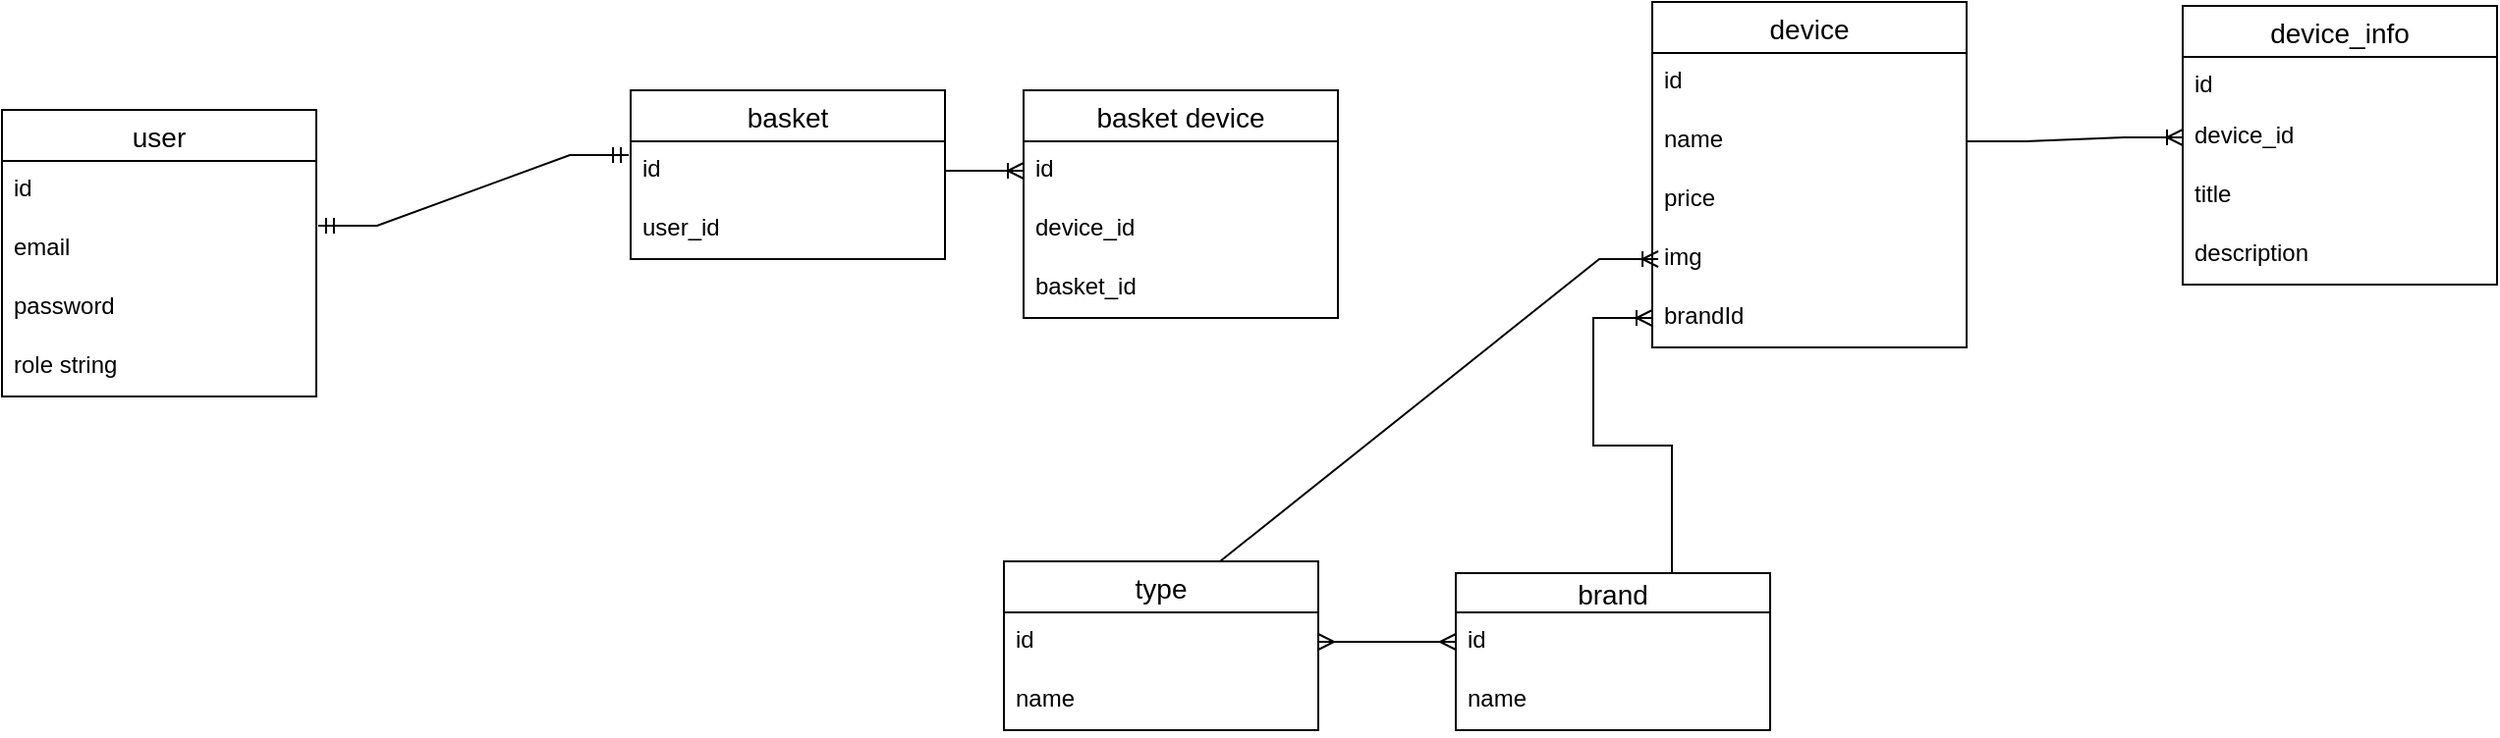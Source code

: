 <mxfile version="20.8.14" type="github"><diagram name="Страница 1" id="aOyyguFJ6A2MnZ_pFVUM"><mxGraphModel dx="1912" dy="1032" grid="1" gridSize="10" guides="1" tooltips="1" connect="1" arrows="1" fold="1" page="1" pageScale="1" pageWidth="827" pageHeight="1169" math="0" shadow="0"><root><mxCell id="0"/><mxCell id="1" parent="0"/><mxCell id="QoPSsYuvIxD5Hvz1H-uT-57" value="user" style="swimlane;fontStyle=0;childLayout=stackLayout;horizontal=1;startSize=26;horizontalStack=0;resizeParent=1;resizeParentMax=0;resizeLast=0;collapsible=1;marginBottom=0;align=center;fontSize=14;" vertex="1" parent="1"><mxGeometry x="120" y="200" width="160" height="146" as="geometry"/></mxCell><mxCell id="QoPSsYuvIxD5Hvz1H-uT-58" value="id" style="text;strokeColor=none;fillColor=none;spacingLeft=4;spacingRight=4;overflow=hidden;rotatable=0;points=[[0,0.5],[1,0.5]];portConstraint=eastwest;fontSize=12;" vertex="1" parent="QoPSsYuvIxD5Hvz1H-uT-57"><mxGeometry y="26" width="160" height="30" as="geometry"/></mxCell><mxCell id="QoPSsYuvIxD5Hvz1H-uT-59" value="email" style="text;strokeColor=none;fillColor=none;spacingLeft=4;spacingRight=4;overflow=hidden;rotatable=0;points=[[0,0.5],[1,0.5]];portConstraint=eastwest;fontSize=12;" vertex="1" parent="QoPSsYuvIxD5Hvz1H-uT-57"><mxGeometry y="56" width="160" height="30" as="geometry"/></mxCell><mxCell id="QoPSsYuvIxD5Hvz1H-uT-60" value="password&#10;&#10;role string&#10;" style="text;strokeColor=none;fillColor=none;spacingLeft=4;spacingRight=4;overflow=hidden;rotatable=0;points=[[0,0.5],[1,0.5]];portConstraint=eastwest;fontSize=12;" vertex="1" parent="QoPSsYuvIxD5Hvz1H-uT-57"><mxGeometry y="86" width="160" height="30" as="geometry"/></mxCell><mxCell id="QoPSsYuvIxD5Hvz1H-uT-61" value="role string&#10;&#10;" style="text;strokeColor=none;fillColor=none;spacingLeft=4;spacingRight=4;overflow=hidden;rotatable=0;points=[[0,0.5],[1,0.5]];portConstraint=eastwest;fontSize=12;" vertex="1" parent="QoPSsYuvIxD5Hvz1H-uT-57"><mxGeometry y="116" width="160" height="30" as="geometry"/></mxCell><mxCell id="QoPSsYuvIxD5Hvz1H-uT-62" value="basket" style="swimlane;fontStyle=0;childLayout=stackLayout;horizontal=1;startSize=26;horizontalStack=0;resizeParent=1;resizeParentMax=0;resizeLast=0;collapsible=1;marginBottom=0;align=center;fontSize=14;" vertex="1" parent="1"><mxGeometry x="440" y="190" width="160" height="86" as="geometry"/></mxCell><mxCell id="QoPSsYuvIxD5Hvz1H-uT-63" value="id" style="text;strokeColor=none;fillColor=none;spacingLeft=4;spacingRight=4;overflow=hidden;rotatable=0;points=[[0,0.5],[1,0.5]];portConstraint=eastwest;fontSize=12;" vertex="1" parent="QoPSsYuvIxD5Hvz1H-uT-62"><mxGeometry y="26" width="160" height="30" as="geometry"/></mxCell><mxCell id="QoPSsYuvIxD5Hvz1H-uT-64" value="user_id" style="text;strokeColor=none;fillColor=none;spacingLeft=4;spacingRight=4;overflow=hidden;rotatable=0;points=[[0,0.5],[1,0.5]];portConstraint=eastwest;fontSize=12;" vertex="1" parent="QoPSsYuvIxD5Hvz1H-uT-62"><mxGeometry y="56" width="160" height="30" as="geometry"/></mxCell><mxCell id="QoPSsYuvIxD5Hvz1H-uT-67" value="" style="edgeStyle=entityRelationEdgeStyle;fontSize=12;html=1;endArrow=ERmandOne;startArrow=ERmandOne;rounded=0;exitX=1.006;exitY=0.1;exitDx=0;exitDy=0;exitPerimeter=0;entryX=-0.006;entryY=0.233;entryDx=0;entryDy=0;entryPerimeter=0;" edge="1" parent="1" source="QoPSsYuvIxD5Hvz1H-uT-59" target="QoPSsYuvIxD5Hvz1H-uT-63"><mxGeometry width="100" height="100" relative="1" as="geometry"><mxPoint x="360" y="450" as="sourcePoint"/><mxPoint x="460" y="350" as="targetPoint"/></mxGeometry></mxCell><mxCell id="QoPSsYuvIxD5Hvz1H-uT-81" value="device" style="swimlane;fontStyle=0;childLayout=stackLayout;horizontal=1;startSize=26;horizontalStack=0;resizeParent=1;resizeParentMax=0;resizeLast=0;collapsible=1;marginBottom=0;align=center;fontSize=14;" vertex="1" parent="1"><mxGeometry x="960" y="145" width="160" height="176" as="geometry"/></mxCell><mxCell id="QoPSsYuvIxD5Hvz1H-uT-82" value="id" style="text;strokeColor=none;fillColor=none;spacingLeft=4;spacingRight=4;overflow=hidden;rotatable=0;points=[[0,0.5],[1,0.5]];portConstraint=eastwest;fontSize=12;" vertex="1" parent="QoPSsYuvIxD5Hvz1H-uT-81"><mxGeometry y="26" width="160" height="30" as="geometry"/></mxCell><mxCell id="QoPSsYuvIxD5Hvz1H-uT-83" value="name" style="text;strokeColor=none;fillColor=none;spacingLeft=4;spacingRight=4;overflow=hidden;rotatable=0;points=[[0,0.5],[1,0.5]];portConstraint=eastwest;fontSize=12;" vertex="1" parent="QoPSsYuvIxD5Hvz1H-uT-81"><mxGeometry y="56" width="160" height="30" as="geometry"/></mxCell><mxCell id="QoPSsYuvIxD5Hvz1H-uT-84" value="price" style="text;strokeColor=none;fillColor=none;spacingLeft=4;spacingRight=4;overflow=hidden;rotatable=0;points=[[0,0.5],[1,0.5]];portConstraint=eastwest;fontSize=12;" vertex="1" parent="QoPSsYuvIxD5Hvz1H-uT-81"><mxGeometry y="86" width="160" height="30" as="geometry"/></mxCell><mxCell id="QoPSsYuvIxD5Hvz1H-uT-86" value="img" style="text;strokeColor=none;fillColor=none;spacingLeft=4;spacingRight=4;overflow=hidden;rotatable=0;points=[[0,0.5],[1,0.5]];portConstraint=eastwest;fontSize=12;" vertex="1" parent="QoPSsYuvIxD5Hvz1H-uT-81"><mxGeometry y="116" width="160" height="30" as="geometry"/></mxCell><mxCell id="QoPSsYuvIxD5Hvz1H-uT-85" value="brandId&#10;" style="text;strokeColor=none;fillColor=none;spacingLeft=4;spacingRight=4;overflow=hidden;rotatable=0;points=[[0,0.5],[1,0.5]];portConstraint=eastwest;fontSize=12;" vertex="1" parent="QoPSsYuvIxD5Hvz1H-uT-81"><mxGeometry y="146" width="160" height="30" as="geometry"/></mxCell><mxCell id="QoPSsYuvIxD5Hvz1H-uT-87" value="type" style="swimlane;fontStyle=0;childLayout=stackLayout;horizontal=1;startSize=26;horizontalStack=0;resizeParent=1;resizeParentMax=0;resizeLast=0;collapsible=1;marginBottom=0;align=center;fontSize=14;" vertex="1" parent="1"><mxGeometry x="630" y="430" width="160" height="86" as="geometry"/></mxCell><mxCell id="QoPSsYuvIxD5Hvz1H-uT-88" value="id" style="text;strokeColor=none;fillColor=none;spacingLeft=4;spacingRight=4;overflow=hidden;rotatable=0;points=[[0,0.5],[1,0.5]];portConstraint=eastwest;fontSize=12;" vertex="1" parent="QoPSsYuvIxD5Hvz1H-uT-87"><mxGeometry y="26" width="160" height="30" as="geometry"/></mxCell><mxCell id="QoPSsYuvIxD5Hvz1H-uT-89" value="name" style="text;strokeColor=none;fillColor=none;spacingLeft=4;spacingRight=4;overflow=hidden;rotatable=0;points=[[0,0.5],[1,0.5]];portConstraint=eastwest;fontSize=12;" vertex="1" parent="QoPSsYuvIxD5Hvz1H-uT-87"><mxGeometry y="56" width="160" height="30" as="geometry"/></mxCell><mxCell id="QoPSsYuvIxD5Hvz1H-uT-91" value="brand" style="swimlane;fontStyle=0;childLayout=stackLayout;horizontal=1;startSize=20;horizontalStack=0;resizeParent=1;resizeParentMax=0;resizeLast=0;collapsible=1;marginBottom=0;align=center;fontSize=14;" vertex="1" parent="1"><mxGeometry x="860" y="436" width="160" height="80" as="geometry"/></mxCell><mxCell id="QoPSsYuvIxD5Hvz1H-uT-92" value="id" style="text;strokeColor=none;fillColor=none;spacingLeft=4;spacingRight=4;overflow=hidden;rotatable=0;points=[[0,0.5],[1,0.5]];portConstraint=eastwest;fontSize=12;" vertex="1" parent="QoPSsYuvIxD5Hvz1H-uT-91"><mxGeometry y="20" width="160" height="30" as="geometry"/></mxCell><mxCell id="QoPSsYuvIxD5Hvz1H-uT-93" value="name" style="text;strokeColor=none;fillColor=none;spacingLeft=4;spacingRight=4;overflow=hidden;rotatable=0;points=[[0,0.5],[1,0.5]];portConstraint=eastwest;fontSize=12;" vertex="1" parent="QoPSsYuvIxD5Hvz1H-uT-91"><mxGeometry y="50" width="160" height="30" as="geometry"/></mxCell><mxCell id="QoPSsYuvIxD5Hvz1H-uT-96" value="" style="edgeStyle=entityRelationEdgeStyle;fontSize=12;html=1;endArrow=ERoneToMany;rounded=0;exitX=0.5;exitY=0;exitDx=0;exitDy=0;" edge="1" parent="1" source="QoPSsYuvIxD5Hvz1H-uT-91" target="QoPSsYuvIxD5Hvz1H-uT-85"><mxGeometry width="100" height="100" relative="1" as="geometry"><mxPoint x="450" y="450" as="sourcePoint"/><mxPoint x="550" y="350" as="targetPoint"/></mxGeometry></mxCell><mxCell id="QoPSsYuvIxD5Hvz1H-uT-97" value="" style="edgeStyle=entityRelationEdgeStyle;fontSize=12;html=1;endArrow=ERoneToMany;rounded=0;entryX=0.019;entryY=0.5;entryDx=0;entryDy=0;entryPerimeter=0;exitX=0.5;exitY=0;exitDx=0;exitDy=0;" edge="1" parent="1" source="QoPSsYuvIxD5Hvz1H-uT-87" target="QoPSsYuvIxD5Hvz1H-uT-86"><mxGeometry width="100" height="100" relative="1" as="geometry"><mxPoint x="660" y="310" as="sourcePoint"/><mxPoint x="550" y="350" as="targetPoint"/></mxGeometry></mxCell><mxCell id="QoPSsYuvIxD5Hvz1H-uT-99" value="device_info" style="swimlane;fontStyle=0;childLayout=stackLayout;horizontal=1;startSize=26;horizontalStack=0;resizeParent=1;resizeParentMax=0;resizeLast=0;collapsible=1;marginBottom=0;align=center;fontSize=14;" vertex="1" parent="1"><mxGeometry x="1230" y="147" width="160" height="142" as="geometry"/></mxCell><mxCell id="QoPSsYuvIxD5Hvz1H-uT-100" value="id" style="text;strokeColor=none;fillColor=none;spacingLeft=4;spacingRight=4;overflow=hidden;rotatable=0;points=[[0,0.5],[1,0.5]];portConstraint=eastwest;fontSize=12;" vertex="1" parent="QoPSsYuvIxD5Hvz1H-uT-99"><mxGeometry y="26" width="160" height="26" as="geometry"/></mxCell><mxCell id="QoPSsYuvIxD5Hvz1H-uT-101" value="device_id" style="text;strokeColor=none;fillColor=none;spacingLeft=4;spacingRight=4;overflow=hidden;rotatable=0;points=[[0,0.5],[1,0.5]];portConstraint=eastwest;fontSize=12;" vertex="1" parent="QoPSsYuvIxD5Hvz1H-uT-99"><mxGeometry y="52" width="160" height="30" as="geometry"/></mxCell><mxCell id="QoPSsYuvIxD5Hvz1H-uT-102" value="title" style="text;strokeColor=none;fillColor=none;spacingLeft=4;spacingRight=4;overflow=hidden;rotatable=0;points=[[0,0.5],[1,0.5]];portConstraint=eastwest;fontSize=12;" vertex="1" parent="QoPSsYuvIxD5Hvz1H-uT-99"><mxGeometry y="82" width="160" height="30" as="geometry"/></mxCell><mxCell id="QoPSsYuvIxD5Hvz1H-uT-103" value="description" style="text;strokeColor=none;fillColor=none;spacingLeft=4;spacingRight=4;overflow=hidden;rotatable=0;points=[[0,0.5],[1,0.5]];portConstraint=eastwest;fontSize=12;" vertex="1" parent="QoPSsYuvIxD5Hvz1H-uT-99"><mxGeometry y="112" width="160" height="30" as="geometry"/></mxCell><mxCell id="QoPSsYuvIxD5Hvz1H-uT-104" value="" style="edgeStyle=entityRelationEdgeStyle;fontSize=12;html=1;endArrow=ERoneToMany;rounded=0;exitX=1;exitY=0.5;exitDx=0;exitDy=0;entryX=0;entryY=0.5;entryDx=0;entryDy=0;" edge="1" parent="1" source="QoPSsYuvIxD5Hvz1H-uT-83" target="QoPSsYuvIxD5Hvz1H-uT-101"><mxGeometry width="100" height="100" relative="1" as="geometry"><mxPoint x="450" y="450" as="sourcePoint"/><mxPoint x="550" y="350" as="targetPoint"/></mxGeometry></mxCell><mxCell id="QoPSsYuvIxD5Hvz1H-uT-105" value="" style="edgeStyle=entityRelationEdgeStyle;fontSize=12;html=1;endArrow=ERmany;startArrow=ERmany;rounded=0;entryX=0;entryY=0.5;entryDx=0;entryDy=0;exitX=1;exitY=0.5;exitDx=0;exitDy=0;" edge="1" parent="1" source="QoPSsYuvIxD5Hvz1H-uT-88" target="QoPSsYuvIxD5Hvz1H-uT-92"><mxGeometry width="100" height="100" relative="1" as="geometry"><mxPoint x="450" y="450" as="sourcePoint"/><mxPoint x="550" y="350" as="targetPoint"/></mxGeometry></mxCell><mxCell id="QoPSsYuvIxD5Hvz1H-uT-119" value="basket device" style="swimlane;fontStyle=0;childLayout=stackLayout;horizontal=1;startSize=26;horizontalStack=0;resizeParent=1;resizeParentMax=0;resizeLast=0;collapsible=1;marginBottom=0;align=center;fontSize=14;" vertex="1" parent="1"><mxGeometry x="640" y="190" width="160" height="116" as="geometry"/></mxCell><mxCell id="QoPSsYuvIxD5Hvz1H-uT-120" value="id" style="text;strokeColor=none;fillColor=none;spacingLeft=4;spacingRight=4;overflow=hidden;rotatable=0;points=[[0,0.5],[1,0.5]];portConstraint=eastwest;fontSize=12;" vertex="1" parent="QoPSsYuvIxD5Hvz1H-uT-119"><mxGeometry y="26" width="160" height="30" as="geometry"/></mxCell><mxCell id="QoPSsYuvIxD5Hvz1H-uT-121" value="device_id" style="text;strokeColor=none;fillColor=none;spacingLeft=4;spacingRight=4;overflow=hidden;rotatable=0;points=[[0,0.5],[1,0.5]];portConstraint=eastwest;fontSize=12;" vertex="1" parent="QoPSsYuvIxD5Hvz1H-uT-119"><mxGeometry y="56" width="160" height="30" as="geometry"/></mxCell><mxCell id="QoPSsYuvIxD5Hvz1H-uT-122" value="basket_id" style="text;strokeColor=none;fillColor=none;spacingLeft=4;spacingRight=4;overflow=hidden;rotatable=0;points=[[0,0.5],[1,0.5]];portConstraint=eastwest;fontSize=12;" vertex="1" parent="QoPSsYuvIxD5Hvz1H-uT-119"><mxGeometry y="86" width="160" height="30" as="geometry"/></mxCell><mxCell id="QoPSsYuvIxD5Hvz1H-uT-123" value="" style="edgeStyle=entityRelationEdgeStyle;fontSize=12;html=1;endArrow=ERoneToMany;rounded=0;exitX=1;exitY=0.5;exitDx=0;exitDy=0;entryX=0;entryY=0.5;entryDx=0;entryDy=0;" edge="1" parent="1" source="QoPSsYuvIxD5Hvz1H-uT-63" target="QoPSsYuvIxD5Hvz1H-uT-120"><mxGeometry width="100" height="100" relative="1" as="geometry"><mxPoint x="450" y="450" as="sourcePoint"/><mxPoint x="550" y="350" as="targetPoint"/></mxGeometry></mxCell></root></mxGraphModel></diagram></mxfile>